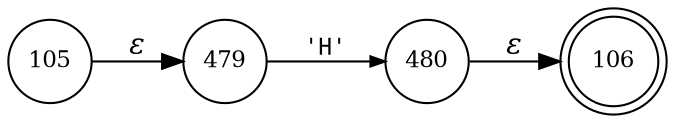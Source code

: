 digraph ATN {
rankdir=LR;
s106[fontsize=11, label="106", shape=doublecircle, fixedsize=true, width=.6];
s480[fontsize=11,label="480", shape=circle, fixedsize=true, width=.55, peripheries=1];
s105[fontsize=11,label="105", shape=circle, fixedsize=true, width=.55, peripheries=1];
s479[fontsize=11,label="479", shape=circle, fixedsize=true, width=.55, peripheries=1];
s105 -> s479 [fontname="Times-Italic", label="&epsilon;"];
s479 -> s480 [fontsize=11, fontname="Courier", arrowsize=.7, label = "'H'", arrowhead = normal];
s480 -> s106 [fontname="Times-Italic", label="&epsilon;"];
}